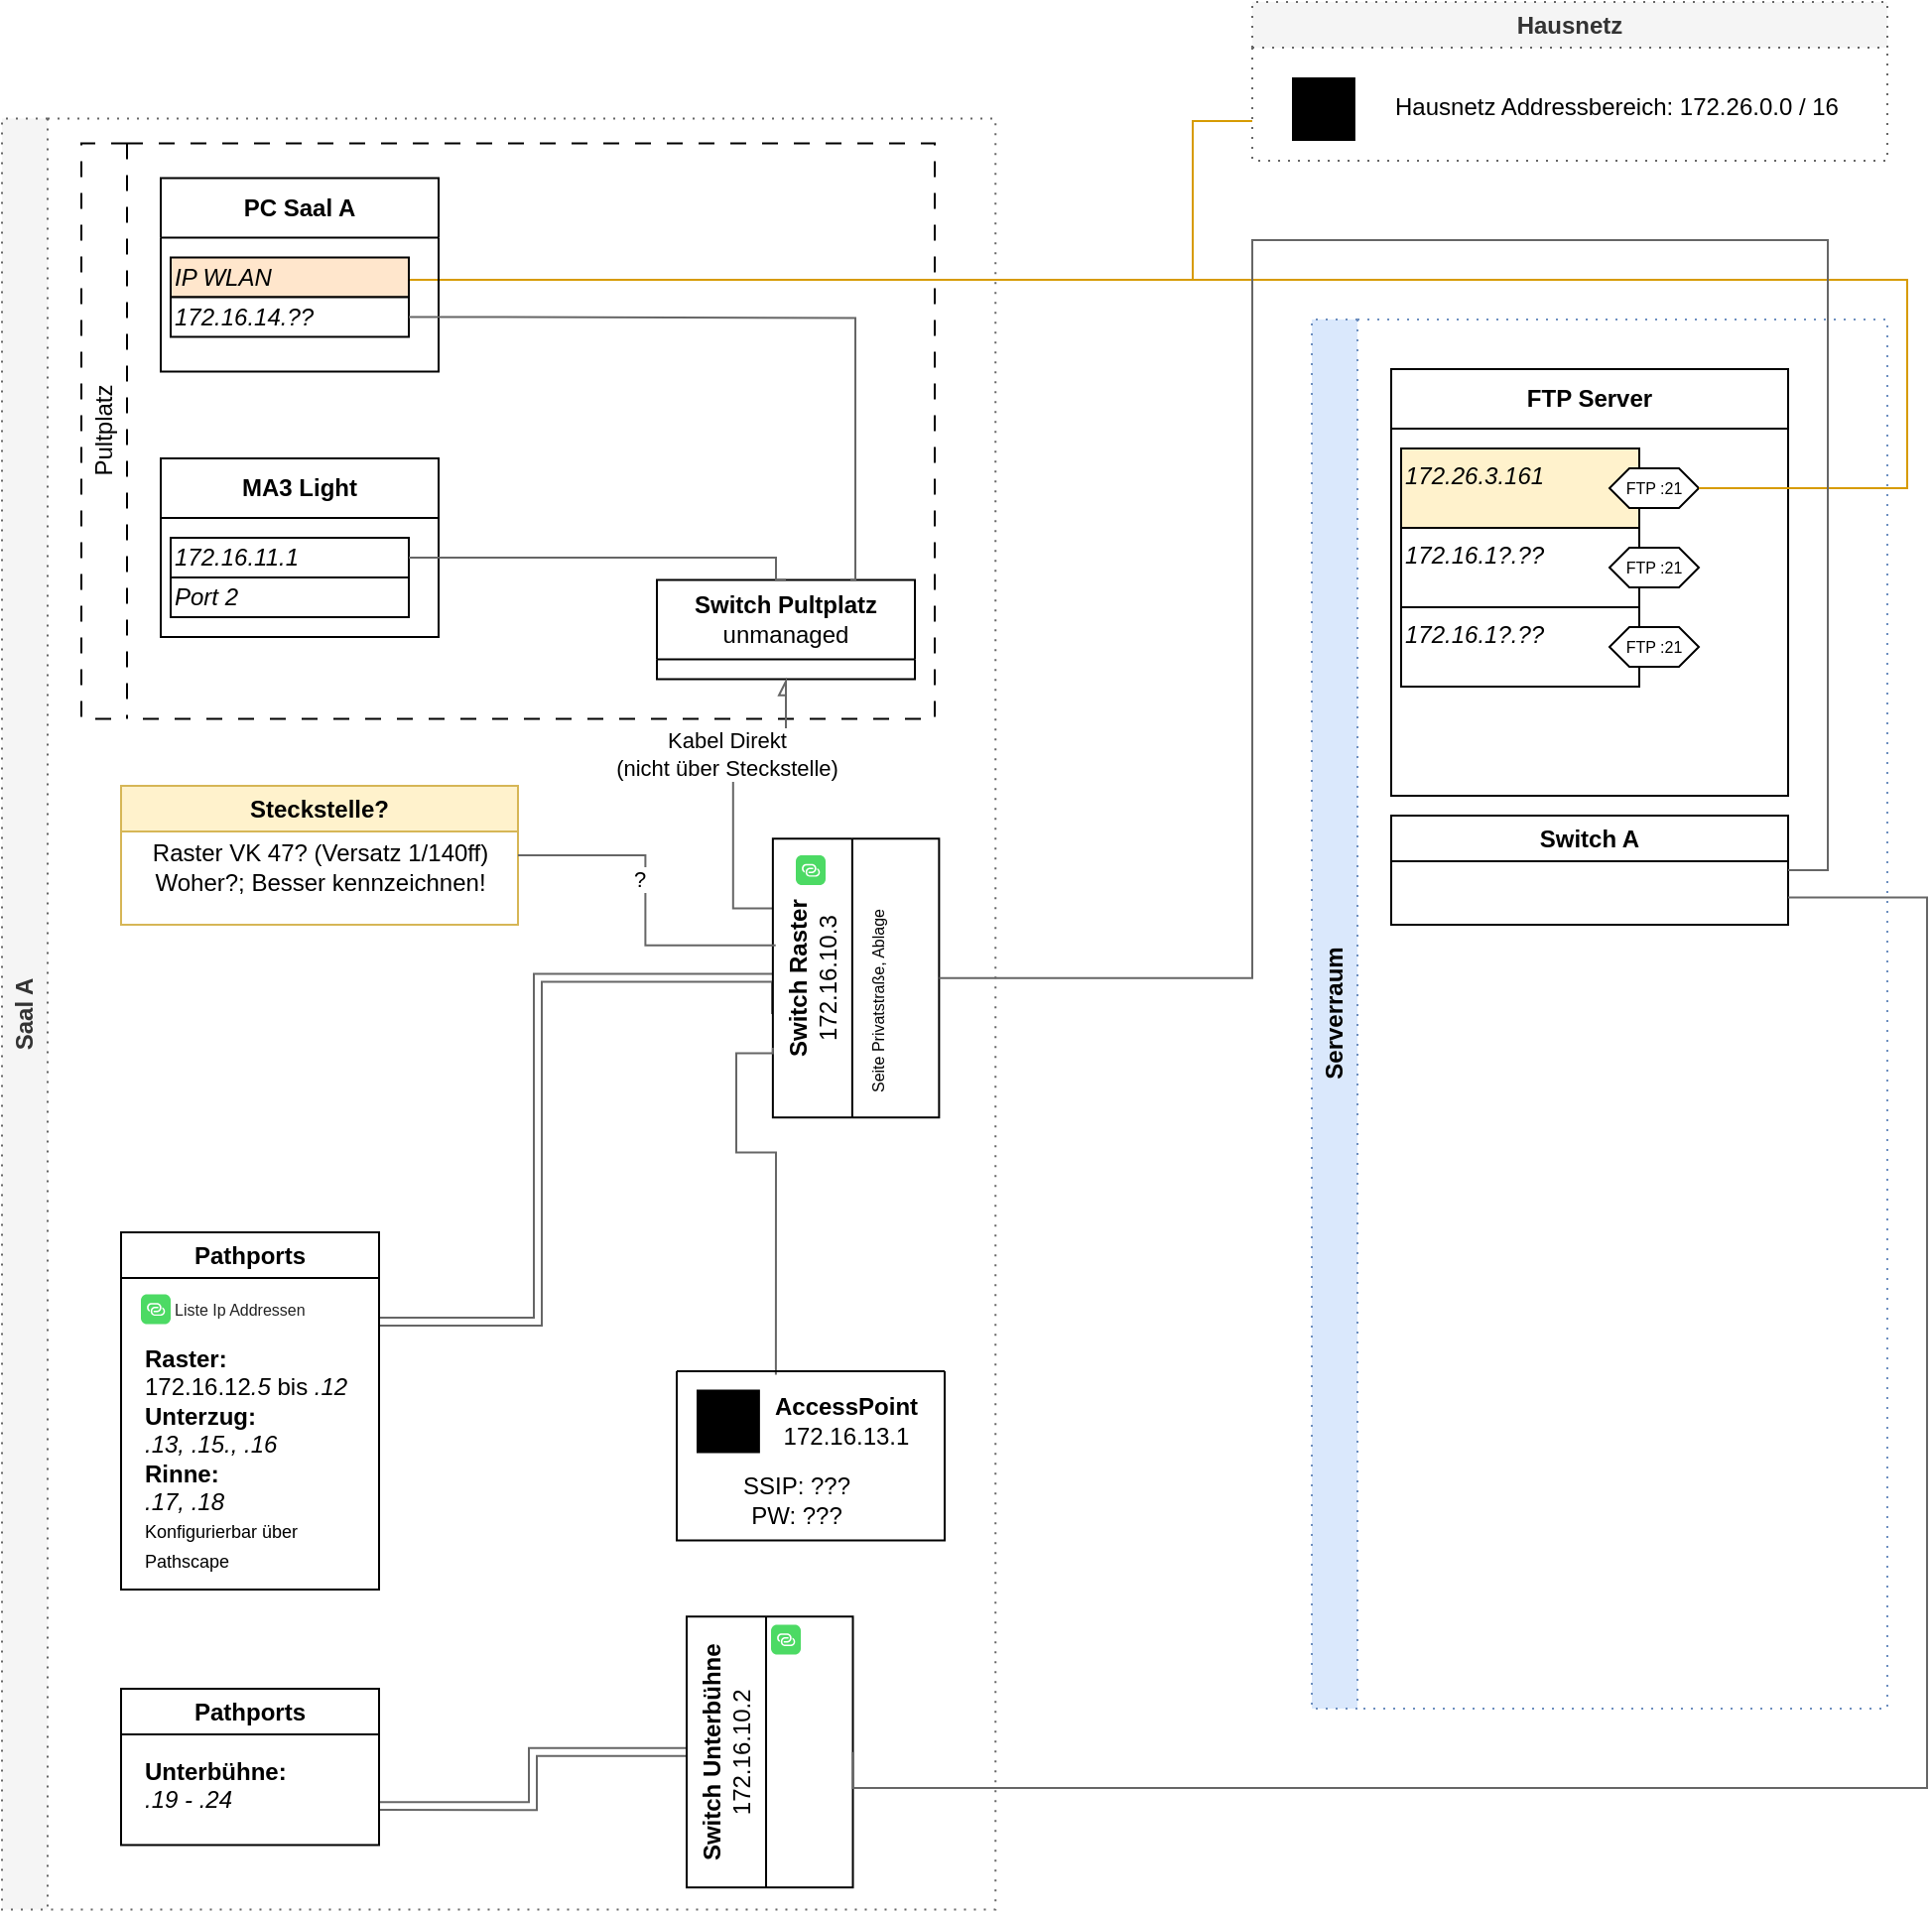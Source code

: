 <mxfile version="26.0.6" pages="2">
  <diagram name="Übersicht" id="d66fe2ae-3e9f-cf2f-6d29-e24063ad5d60">
    <mxGraphModel dx="4563" dy="715" grid="1" gridSize="10" guides="1" tooltips="1" connect="1" arrows="1" fold="1" page="1" pageScale="1" pageWidth="1100" pageHeight="850" background="none" math="0" shadow="0">
      <root>
        <mxCell id="0" />
        <mxCell id="1" parent="0" />
        <mxCell id="_C5BNkKWTBEPGsjmn6NA-13" value="Hausnetz" style="swimlane;whiteSpace=wrap;html=1;dashed=1;dashPattern=1 4;fillColor=#f5f5f5;fontColor=#333333;strokeColor=#666666;" parent="1" vertex="1">
          <mxGeometry x="-700" y="900" width="320" height="80" as="geometry" />
        </mxCell>
        <mxCell id="_C5BNkKWTBEPGsjmn6NA-14" value="" style="sketch=1;verticalLabelPosition=bottom;sketch=0;aspect=fixed;html=1;verticalAlign=top;strokeColor=none;fillColor=#000000;align=center;outlineConnect=0;pointerEvents=1;shape=mxgraph.citrix2.wifi_router;strokeWidth=1;shadow=0;curveFitting=1;jiggle=2;gradientColor=none;" parent="_C5BNkKWTBEPGsjmn6NA-13" vertex="1">
          <mxGeometry x="20" y="38" width="31.94" height="32" as="geometry" />
        </mxCell>
        <mxCell id="_C5BNkKWTBEPGsjmn6NA-15" value="Hausnetz Addressbereich:&amp;nbsp;172.26.0.0 / 16" style="text;html=1;align=left;verticalAlign=middle;whiteSpace=wrap;rounded=0;" parent="_C5BNkKWTBEPGsjmn6NA-13" vertex="1">
          <mxGeometry x="70" y="38" width="240" height="30" as="geometry" />
        </mxCell>
        <mxCell id="_C5BNkKWTBEPGsjmn6NA-16" style="rounded=0;orthogonalLoop=1;jettySize=auto;html=1;entryX=0;entryY=0.75;entryDx=0;entryDy=0;edgeStyle=orthogonalEdgeStyle;jumpStyle=none;shadow=0;flowAnimation=0;endArrow=none;endFill=0;strokeColor=#d79b00;fillColor=#ffe6cc;" parent="1" source="_C5BNkKWTBEPGsjmn6NA-11" target="_C5BNkKWTBEPGsjmn6NA-13" edge="1">
          <mxGeometry relative="1" as="geometry">
            <Array as="points">
              <mxPoint x="-730" y="1040" />
              <mxPoint x="-730" y="960" />
            </Array>
          </mxGeometry>
        </mxCell>
        <mxCell id="_C5BNkKWTBEPGsjmn6NA-21" value="Serverraum" style="swimlane;horizontal=0;whiteSpace=wrap;html=1;dashed=1;dashPattern=1 4;fillColor=#dae8fc;strokeColor=#6c8ebf;" parent="1" vertex="1">
          <mxGeometry x="-670" y="1060" width="290" height="700" as="geometry" />
        </mxCell>
        <mxCell id="_C5BNkKWTBEPGsjmn6NA-23" value="FTP Server" style="swimlane;whiteSpace=wrap;html=1;startSize=30;" parent="_C5BNkKWTBEPGsjmn6NA-21" vertex="1">
          <mxGeometry x="40" y="25" width="200" height="215" as="geometry" />
        </mxCell>
        <mxCell id="_C5BNkKWTBEPGsjmn6NA-24" value="&lt;i&gt;172.26.3.161&lt;/i&gt;" style="rounded=0;whiteSpace=wrap;html=1;fillColor=#fff2cc;strokeColor=#000000;verticalAlign=top;align=left;" parent="_C5BNkKWTBEPGsjmn6NA-23" vertex="1">
          <mxGeometry x="5" y="40" width="120" height="40" as="geometry" />
        </mxCell>
        <mxCell id="P-Y-znH8DLPPJtFt1mMd-2" value="FTP :21" style="shape=hexagon;perimeter=hexagonPerimeter2;whiteSpace=wrap;html=1;fixedSize=1;size=10.0;fontSize=8;" parent="_C5BNkKWTBEPGsjmn6NA-23" vertex="1">
          <mxGeometry x="110" y="50" width="45" height="20" as="geometry" />
        </mxCell>
        <mxCell id="P-Y-znH8DLPPJtFt1mMd-5" value="&lt;i&gt;172.16.1?.??&lt;/i&gt;" style="rounded=0;whiteSpace=wrap;html=1;verticalAlign=top;align=left;" parent="_C5BNkKWTBEPGsjmn6NA-23" vertex="1">
          <mxGeometry x="5" y="80" width="120" height="40" as="geometry" />
        </mxCell>
        <mxCell id="P-Y-znH8DLPPJtFt1mMd-6" value="FTP :21" style="shape=hexagon;perimeter=hexagonPerimeter2;whiteSpace=wrap;html=1;fixedSize=1;size=10.0;fontSize=8;" parent="_C5BNkKWTBEPGsjmn6NA-23" vertex="1">
          <mxGeometry x="110" y="90" width="45" height="20" as="geometry" />
        </mxCell>
        <mxCell id="P-Y-znH8DLPPJtFt1mMd-8" value="&lt;i&gt;172.16.1?.??&lt;/i&gt;" style="rounded=0;whiteSpace=wrap;html=1;verticalAlign=top;align=left;" parent="_C5BNkKWTBEPGsjmn6NA-23" vertex="1">
          <mxGeometry x="5" y="120" width="120" height="40" as="geometry" />
        </mxCell>
        <mxCell id="P-Y-znH8DLPPJtFt1mMd-9" value="FTP :21" style="shape=hexagon;perimeter=hexagonPerimeter2;whiteSpace=wrap;html=1;fixedSize=1;size=10.0;fontSize=8;" parent="_C5BNkKWTBEPGsjmn6NA-23" vertex="1">
          <mxGeometry x="110" y="130" width="45" height="20" as="geometry" />
        </mxCell>
        <mxCell id="P-Y-znH8DLPPJtFt1mMd-36" value="Switch A" style="swimlane;whiteSpace=wrap;html=1;" parent="_C5BNkKWTBEPGsjmn6NA-21" vertex="1">
          <mxGeometry x="40" y="250" width="200" height="55" as="geometry" />
        </mxCell>
        <mxCell id="_C5BNkKWTBEPGsjmn6NA-22" value="Saal A" style="swimlane;horizontal=0;whiteSpace=wrap;html=1;dashed=1;dashPattern=1 4;fillColor=#f5f5f5;fontColor=#333333;strokeColor=#666666;" parent="1" vertex="1">
          <mxGeometry x="-1330" y="958.75" width="500.62" height="902.5" as="geometry">
            <mxRectangle x="-1330" y="957.5" width="40" height="70" as="alternateBounds" />
          </mxGeometry>
        </mxCell>
        <mxCell id="P-Y-znH8DLPPJtFt1mMd-15" value="&lt;span style=&quot;font-weight: normal;&quot;&gt;Pultplatz&lt;/span&gt;" style="swimlane;horizontal=0;whiteSpace=wrap;html=1;dashed=1;dashPattern=8 8;" parent="_C5BNkKWTBEPGsjmn6NA-22" vertex="1">
          <mxGeometry x="40" y="12.5" width="430" height="290" as="geometry">
            <mxRectangle x="-1290" y="970" width="40" height="80" as="alternateBounds" />
          </mxGeometry>
        </mxCell>
        <mxCell id="_C5BNkKWTBEPGsjmn6NA-10" value="PC Saal A" style="swimlane;whiteSpace=wrap;html=1;startSize=30;" parent="P-Y-znH8DLPPJtFt1mMd-15" vertex="1">
          <mxGeometry x="40" y="17.5" width="140" height="97.5" as="geometry" />
        </mxCell>
        <mxCell id="_C5BNkKWTBEPGsjmn6NA-11" value="&lt;i&gt;IP WLAN&lt;/i&gt;" style="rounded=0;whiteSpace=wrap;html=1;strokeColor=#000000;fillColor=#ffe6cc;align=left;" parent="_C5BNkKWTBEPGsjmn6NA-10" vertex="1">
          <mxGeometry x="5" y="40" width="120" height="20" as="geometry" />
        </mxCell>
        <mxCell id="_C5BNkKWTBEPGsjmn6NA-12" value="&lt;i&gt;172.16.14.??&lt;/i&gt;" style="rounded=0;whiteSpace=wrap;html=1;align=left;" parent="_C5BNkKWTBEPGsjmn6NA-10" vertex="1">
          <mxGeometry x="5" y="60" width="120" height="20" as="geometry" />
        </mxCell>
        <mxCell id="_C5BNkKWTBEPGsjmn6NA-17" value="MA3 Light" style="swimlane;whiteSpace=wrap;html=1;startSize=30;" parent="P-Y-znH8DLPPJtFt1mMd-15" vertex="1">
          <mxGeometry x="40" y="158.75" width="140" height="90" as="geometry" />
        </mxCell>
        <mxCell id="_C5BNkKWTBEPGsjmn6NA-18" value="&lt;i&gt;172.16.11.1&lt;/i&gt;" style="rounded=0;whiteSpace=wrap;html=1;align=left;" parent="_C5BNkKWTBEPGsjmn6NA-17" vertex="1">
          <mxGeometry x="5" y="40" width="120" height="20" as="geometry" />
        </mxCell>
        <mxCell id="_C5BNkKWTBEPGsjmn6NA-19" value="&lt;i&gt;Port 2&lt;/i&gt;" style="rounded=0;whiteSpace=wrap;html=1;align=left;" parent="_C5BNkKWTBEPGsjmn6NA-17" vertex="1">
          <mxGeometry x="5" y="60" width="120" height="20" as="geometry" />
        </mxCell>
        <mxCell id="P-Y-znH8DLPPJtFt1mMd-14" value="Switch Pultplatz&lt;br&gt;&lt;span style=&quot;font-weight: normal;&quot;&gt;unmanaged&lt;/span&gt;" style="swimlane;whiteSpace=wrap;html=1;startSize=40;" parent="P-Y-znH8DLPPJtFt1mMd-15" vertex="1">
          <mxGeometry x="290" y="220" width="130" height="50" as="geometry" />
        </mxCell>
        <mxCell id="P-Y-znH8DLPPJtFt1mMd-16" style="edgeStyle=orthogonalEdgeStyle;rounded=0;orthogonalLoop=1;jettySize=auto;html=1;exitX=1;exitY=0.5;exitDx=0;exitDy=0;entryX=0.5;entryY=0;entryDx=0;entryDy=0;endArrow=none;endFill=0;fillColor=#f5f5f5;strokeColor=#666666;" parent="P-Y-znH8DLPPJtFt1mMd-15" source="_C5BNkKWTBEPGsjmn6NA-18" target="P-Y-znH8DLPPJtFt1mMd-14" edge="1">
          <mxGeometry relative="1" as="geometry">
            <Array as="points">
              <mxPoint x="350" y="209" />
              <mxPoint x="350" y="220" />
            </Array>
          </mxGeometry>
        </mxCell>
        <mxCell id="P-Y-znH8DLPPJtFt1mMd-17" style="edgeStyle=orthogonalEdgeStyle;rounded=0;orthogonalLoop=1;jettySize=auto;html=1;exitX=1;exitY=0.5;exitDx=0;exitDy=0;entryX=0.75;entryY=0;entryDx=0;entryDy=0;endArrow=none;endFill=0;fillColor=#f5f5f5;strokeColor=#666666;" parent="P-Y-znH8DLPPJtFt1mMd-15" source="_C5BNkKWTBEPGsjmn6NA-12" target="P-Y-znH8DLPPJtFt1mMd-14" edge="1">
          <mxGeometry relative="1" as="geometry">
            <Array as="points">
              <mxPoint x="213" y="88" />
              <mxPoint x="390" y="88" />
              <mxPoint x="390" y="190" />
            </Array>
          </mxGeometry>
        </mxCell>
        <mxCell id="P-Y-znH8DLPPJtFt1mMd-33" style="edgeStyle=orthogonalEdgeStyle;rounded=0;orthogonalLoop=1;jettySize=auto;html=1;exitX=0.75;exitY=0;exitDx=0;exitDy=0;entryX=0.5;entryY=1;entryDx=0;entryDy=0;endArrow=async;endFill=0;fillColor=#f5f5f5;strokeColor=#666666;" parent="_C5BNkKWTBEPGsjmn6NA-22" source="P-Y-znH8DLPPJtFt1mMd-11" target="P-Y-znH8DLPPJtFt1mMd-14" edge="1">
          <mxGeometry relative="1" as="geometry" />
        </mxCell>
        <mxCell id="P-Y-znH8DLPPJtFt1mMd-34" value="Kabel Direkt&lt;br&gt;(nicht über Steckstelle)" style="edgeLabel;html=1;align=center;verticalAlign=middle;resizable=0;points=[];" parent="P-Y-znH8DLPPJtFt1mMd-33" vertex="1" connectable="0">
          <mxGeometry x="0.346" y="1" relative="1" as="geometry">
            <mxPoint x="-17" y="-2" as="offset" />
          </mxGeometry>
        </mxCell>
        <mxCell id="MzpsNFHrvF4brpoUTHrL-15" style="edgeStyle=orthogonalEdgeStyle;rounded=0;orthogonalLoop=1;jettySize=auto;html=1;shape=link;fillColor=#f5f5f5;strokeColor=#666666;entryX=1;entryY=0.25;entryDx=0;entryDy=0;" edge="1" parent="_C5BNkKWTBEPGsjmn6NA-22" target="P-Y-znH8DLPPJtFt1mMd-10">
          <mxGeometry relative="1" as="geometry">
            <mxPoint x="190.0" y="371.25" as="targetPoint" />
            <mxPoint x="390" y="451.25" as="sourcePoint" />
            <Array as="points">
              <mxPoint x="270" y="433" />
              <mxPoint x="270" y="606" />
            </Array>
          </mxGeometry>
        </mxCell>
        <mxCell id="P-Y-znH8DLPPJtFt1mMd-11" value="Switch Raster&lt;br&gt;&lt;span style=&quot;font-weight: normal;&quot;&gt;172.16.10.3&lt;/span&gt;" style="swimlane;whiteSpace=wrap;html=1;startSize=40;swimlaneLine=1;glass=0;rounded=0;shadow=0;rotation=-90;" parent="_C5BNkKWTBEPGsjmn6NA-22" vertex="1">
          <mxGeometry x="360" y="391.25" width="140.62" height="83.75" as="geometry" />
        </mxCell>
        <UserObject label="" link="172.16.10.3" id="8Z2GqEkdJc7HsG8jHnMn-7">
          <mxCell style="html=1;strokeWidth=1;shadow=0;dashed=0;shape=mxgraph.ios7.misc.link;fillColor=#4CDA64;strokeColor=none;buttonText=;strokeColor2=#222222;fontColor=#222222;fontSize=8;verticalLabelPosition=bottom;verticalAlign=top;align=center;sketch=0;" vertex="1" parent="P-Y-znH8DLPPJtFt1mMd-11">
            <mxGeometry x="40.0" y="-20.0" width="15" height="15" as="geometry" />
          </mxCell>
        </UserObject>
        <mxCell id="MzpsNFHrvF4brpoUTHrL-18" value="Seite Privatstraße, Ablage" style="text;html=1;align=left;verticalAlign=top;resizable=0;points=[];autosize=1;strokeColor=none;fillColor=none;rotation=-90;fontSize=8;" vertex="1" parent="P-Y-znH8DLPPJtFt1mMd-11">
          <mxGeometry x="20.62" y="31.88" width="120" height="20" as="geometry" />
        </mxCell>
        <mxCell id="P-Y-znH8DLPPJtFt1mMd-10" value="Pathports" style="swimlane;whiteSpace=wrap;html=1;" parent="_C5BNkKWTBEPGsjmn6NA-22" vertex="1">
          <mxGeometry x="60" y="561.25" width="130" height="180" as="geometry" />
        </mxCell>
        <mxCell id="MzpsNFHrvF4brpoUTHrL-1" value="&lt;b&gt;Raster:&lt;/b&gt; 172.16.12&lt;i&gt;.5&lt;/i&gt; bis &lt;i&gt;.12&lt;/i&gt;&lt;div&gt;&lt;b&gt;Unterzug:&lt;/b&gt;&lt;/div&gt;&lt;div&gt;&lt;i&gt;.13, .15., .16&lt;/i&gt;&lt;br&gt;&lt;b&gt;Rinne:&lt;/b&gt;&lt;/div&gt;&lt;div&gt;&lt;i&gt;.17, .18&lt;/i&gt;&lt;br&gt;&lt;/div&gt;&lt;div&gt;&lt;font style=&quot;font-size: 9px;&quot;&gt;Konfigurierbar über Pathscape&lt;/font&gt;&lt;/div&gt;" style="text;html=1;align=left;verticalAlign=top;whiteSpace=wrap;rounded=0;" vertex="1" parent="P-Y-znH8DLPPJtFt1mMd-10">
          <mxGeometry x="10" y="50" width="110" height="130" as="geometry" />
        </mxCell>
        <UserObject label="Liste Ip Addressen" link="https://cloud.schaubuehne.de/index.php/apps/files/files/577146?dir=/Abt_Beleuchtung/Stellwerk,%20Netzwerk/SAL%20Netzwerk&amp;openfile=true" linkTarget="_blank" id="MzpsNFHrvF4brpoUTHrL-4">
          <mxCell style="html=1;strokeWidth=1;shadow=0;dashed=0;shape=mxgraph.ios7.misc.link;fillColor=#4CDA64;strokeColor=none;buttonText=;strokeColor2=#222222;fontColor=#222222;fontSize=8;verticalLabelPosition=bottom;verticalAlign=middle;align=left;sketch=0;movableLabel=1;" vertex="1" parent="P-Y-znH8DLPPJtFt1mMd-10">
            <mxGeometry x="10" y="31.25" width="15" height="15" as="geometry">
              <mxPoint x="15" y="-15" as="offset" />
            </mxGeometry>
          </mxCell>
        </UserObject>
        <mxCell id="P-Y-znH8DLPPJtFt1mMd-26" style="edgeStyle=orthogonalEdgeStyle;rounded=0;orthogonalLoop=1;jettySize=auto;html=1;entryX=0.25;entryY=0;entryDx=0;entryDy=0;endArrow=none;endFill=0;fillColor=#f5f5f5;strokeColor=#666666;exitX=0.37;exitY=0.021;exitDx=0;exitDy=0;exitPerimeter=0;" parent="_C5BNkKWTBEPGsjmn6NA-22" source="P-Y-znH8DLPPJtFt1mMd-20" target="P-Y-znH8DLPPJtFt1mMd-11" edge="1">
          <mxGeometry relative="1" as="geometry">
            <mxPoint x="330" y="571.25" as="sourcePoint" />
            <Array as="points">
              <mxPoint x="390" y="521" />
              <mxPoint x="370" y="521" />
              <mxPoint x="370" y="471" />
              <mxPoint x="388" y="471" />
            </Array>
          </mxGeometry>
        </mxCell>
        <mxCell id="P-Y-znH8DLPPJtFt1mMd-20" value="" style="swimlane;startSize=0;" parent="_C5BNkKWTBEPGsjmn6NA-22" vertex="1">
          <mxGeometry x="340" y="631.25" width="135" height="85.25" as="geometry" />
        </mxCell>
        <mxCell id="P-Y-znH8DLPPJtFt1mMd-21" value="&lt;b&gt;AccessPoint&lt;/b&gt;&lt;div&gt;172.16.13.1&lt;/div&gt;" style="text;html=1;align=center;verticalAlign=middle;resizable=0;points=[];autosize=1;strokeColor=none;fillColor=none;" parent="P-Y-znH8DLPPJtFt1mMd-20" vertex="1">
          <mxGeometry x="35" y="5.25" width="100" height="40" as="geometry" />
        </mxCell>
        <mxCell id="P-Y-znH8DLPPJtFt1mMd-18" value="" style="sketch=1;verticalLabelPosition=bottom;sketch=0;aspect=fixed;html=1;verticalAlign=top;strokeColor=none;fillColor=#000000;align=center;outlineConnect=0;pointerEvents=1;shape=mxgraph.citrix2.wifi_router;strokeWidth=1;shadow=0;curveFitting=1;jiggle=2;gradientColor=none;" parent="P-Y-znH8DLPPJtFt1mMd-20" vertex="1">
          <mxGeometry x="10" y="9.25" width="31.94" height="32" as="geometry" />
        </mxCell>
        <mxCell id="P-Y-znH8DLPPJtFt1mMd-24" value="SSIP: ???&lt;br&gt;PW: ???" style="text;html=1;align=center;verticalAlign=middle;resizable=0;points=[];autosize=1;strokeColor=none;fillColor=none;" parent="P-Y-znH8DLPPJtFt1mMd-20" vertex="1">
          <mxGeometry x="20" y="45.25" width="80" height="40" as="geometry" />
        </mxCell>
        <mxCell id="MzpsNFHrvF4brpoUTHrL-14" style="edgeStyle=orthogonalEdgeStyle;rounded=0;orthogonalLoop=1;jettySize=auto;html=1;exitX=0.5;exitY=0;exitDx=0;exitDy=0;entryX=1;entryY=0.75;entryDx=0;entryDy=0;shape=link;fillColor=#f5f5f5;strokeColor=#666666;" edge="1" parent="_C5BNkKWTBEPGsjmn6NA-22" source="P-Y-znH8DLPPJtFt1mMd-35" target="MzpsNFHrvF4brpoUTHrL-11">
          <mxGeometry relative="1" as="geometry" />
        </mxCell>
        <mxCell id="P-Y-znH8DLPPJtFt1mMd-35" value="Switch Unterbühne&lt;br&gt;&lt;span style=&quot;font-weight: 400;&quot;&gt;172.16.10.2&lt;/span&gt;" style="swimlane;whiteSpace=wrap;html=1;startSize=40;swimlaneLine=1;glass=0;rounded=0;shadow=0;rotation=-90;" parent="_C5BNkKWTBEPGsjmn6NA-22" vertex="1">
          <mxGeometry x="318.68" y="781.25" width="136.41" height="83.75" as="geometry" />
        </mxCell>
        <UserObject label="" link="172.16.10.2" id="8Z2GqEkdJc7HsG8jHnMn-8">
          <mxCell style="html=1;strokeWidth=1;shadow=0;dashed=0;shape=mxgraph.ios7.misc.link;fillColor=#4CDA64;strokeColor=none;buttonText=;strokeColor2=#222222;fontColor=#222222;fontSize=8;verticalLabelPosition=bottom;verticalAlign=top;align=center;sketch=0;" vertex="1" parent="P-Y-znH8DLPPJtFt1mMd-35">
            <mxGeometry x="68.83" y="-22.27" width="15" height="15" as="geometry" />
          </mxCell>
        </UserObject>
        <mxCell id="MzpsNFHrvF4brpoUTHrL-11" value="Pathports" style="swimlane;whiteSpace=wrap;html=1;" vertex="1" parent="_C5BNkKWTBEPGsjmn6NA-22">
          <mxGeometry x="60" y="791.25" width="130" height="78.75" as="geometry" />
        </mxCell>
        <mxCell id="MzpsNFHrvF4brpoUTHrL-12" value="&lt;div&gt;&lt;b&gt;Unterbühne:&lt;/b&gt;&lt;/div&gt;&lt;div&gt;&lt;i&gt;.19 - .24&lt;/i&gt;&lt;/div&gt;" style="text;html=1;align=left;verticalAlign=top;whiteSpace=wrap;rounded=0;" vertex="1" parent="MzpsNFHrvF4brpoUTHrL-11">
          <mxGeometry x="10" y="27.5" width="110" height="50" as="geometry" />
        </mxCell>
        <mxCell id="MzpsNFHrvF4brpoUTHrL-20" value="" style="ellipse;whiteSpace=wrap;html=1;align=center;aspect=fixed;fillColor=none;strokeColor=none;resizable=0;perimeter=centerPerimeter;rotatable=0;allowArrows=0;points=[];outlineConnect=1;" vertex="1" parent="_C5BNkKWTBEPGsjmn6NA-22">
          <mxGeometry x="295" y="351.25" width="10" height="10" as="geometry" />
        </mxCell>
        <mxCell id="P-Y-znH8DLPPJtFt1mMd-4" style="edgeStyle=orthogonalEdgeStyle;rounded=0;orthogonalLoop=1;jettySize=auto;html=1;entryX=0;entryY=0.75;entryDx=0;entryDy=0;fillColor=#ffe6cc;strokeColor=#d79b00;endArrow=none;endFill=0;exitX=1;exitY=0.5;exitDx=0;exitDy=0;" parent="1" source="P-Y-znH8DLPPJtFt1mMd-2" target="_C5BNkKWTBEPGsjmn6NA-13" edge="1">
          <mxGeometry relative="1" as="geometry">
            <mxPoint x="-730" y="990" as="targetPoint" />
            <Array as="points">
              <mxPoint x="-370" y="1145" />
              <mxPoint x="-370" y="1040" />
              <mxPoint x="-730" y="1040" />
              <mxPoint x="-730" y="960" />
            </Array>
          </mxGeometry>
        </mxCell>
        <mxCell id="P-Y-znH8DLPPJtFt1mMd-13" style="edgeStyle=orthogonalEdgeStyle;rounded=0;orthogonalLoop=1;jettySize=auto;html=1;exitX=1;exitY=0.5;exitDx=0;exitDy=0;entryX=0.5;entryY=1;entryDx=0;entryDy=0;fillColor=#f5f5f5;strokeColor=#666666;endArrow=none;endFill=0;" parent="1" source="P-Y-znH8DLPPJtFt1mMd-36" target="P-Y-znH8DLPPJtFt1mMd-11" edge="1">
          <mxGeometry relative="1" as="geometry">
            <Array as="points">
              <mxPoint x="-410" y="1338" />
              <mxPoint x="-410" y="1020" />
              <mxPoint x="-700" y="1020" />
              <mxPoint x="-700" y="1392" />
            </Array>
          </mxGeometry>
        </mxCell>
        <mxCell id="8Z2GqEkdJc7HsG8jHnMn-11" style="edgeStyle=orthogonalEdgeStyle;rounded=0;orthogonalLoop=1;jettySize=auto;html=1;exitX=0.5;exitY=1;exitDx=0;exitDy=0;entryX=1;entryY=0.75;entryDx=0;entryDy=0;fillColor=#f5f5f5;strokeColor=#666666;endArrow=none;endFill=0;" edge="1" parent="1" source="P-Y-znH8DLPPJtFt1mMd-35" target="P-Y-znH8DLPPJtFt1mMd-36">
          <mxGeometry relative="1" as="geometry">
            <Array as="points">
              <mxPoint x="-901" y="1800" />
              <mxPoint x="-360" y="1800" />
              <mxPoint x="-360" y="1351" />
            </Array>
          </mxGeometry>
        </mxCell>
        <mxCell id="MzpsNFHrvF4brpoUTHrL-21" value="Steckstelle?" style="swimlane;whiteSpace=wrap;html=1;fillColor=#fff2cc;strokeColor=#d6b656;" vertex="1" parent="1">
          <mxGeometry x="-1270" y="1295" width="200" height="70" as="geometry" />
        </mxCell>
        <mxCell id="MzpsNFHrvF4brpoUTHrL-22" value="Raster VK 47? (Versatz 1/140ff)&lt;br&gt;Woher?; Besser kennzeichnen!" style="text;html=1;align=center;verticalAlign=middle;resizable=0;points=[];autosize=1;strokeColor=none;fillColor=none;" vertex="1" parent="MzpsNFHrvF4brpoUTHrL-21">
          <mxGeometry x="5" y="21.25" width="190" height="40" as="geometry" />
        </mxCell>
        <mxCell id="MzpsNFHrvF4brpoUTHrL-23" style="edgeStyle=orthogonalEdgeStyle;rounded=0;orthogonalLoop=1;jettySize=auto;html=1;exitX=1;exitY=0.5;exitDx=0;exitDy=0;endArrow=none;endFill=0;fillColor=#f5f5f5;strokeColor=#666666;entryX=0.617;entryY=0.017;entryDx=0;entryDy=0;entryPerimeter=0;" edge="1" parent="1" source="MzpsNFHrvF4brpoUTHrL-21" target="P-Y-znH8DLPPJtFt1mMd-11">
          <mxGeometry relative="1" as="geometry">
            <mxPoint x="-1010" y="1370" as="targetPoint" />
          </mxGeometry>
        </mxCell>
        <mxCell id="MzpsNFHrvF4brpoUTHrL-24" value="?" style="edgeLabel;html=1;align=center;verticalAlign=middle;resizable=0;points=[];" vertex="1" connectable="0" parent="MzpsNFHrvF4brpoUTHrL-23">
          <mxGeometry x="-0.141" y="-3" relative="1" as="geometry">
            <mxPoint as="offset" />
          </mxGeometry>
        </mxCell>
      </root>
    </mxGraphModel>
  </diagram>
  <diagram id="LkmLFInu36DlAiiVUFTq" name="A-Raster-Pathports">
    <mxGraphModel grid="1" page="1" gridSize="10" guides="1" tooltips="1" connect="1" arrows="1" fold="1" pageScale="1" pageWidth="827" pageHeight="1169" math="0" shadow="0">
      <root>
        <mxCell id="0" />
        <mxCell id="1" parent="0" />
      </root>
    </mxGraphModel>
  </diagram>
</mxfile>
